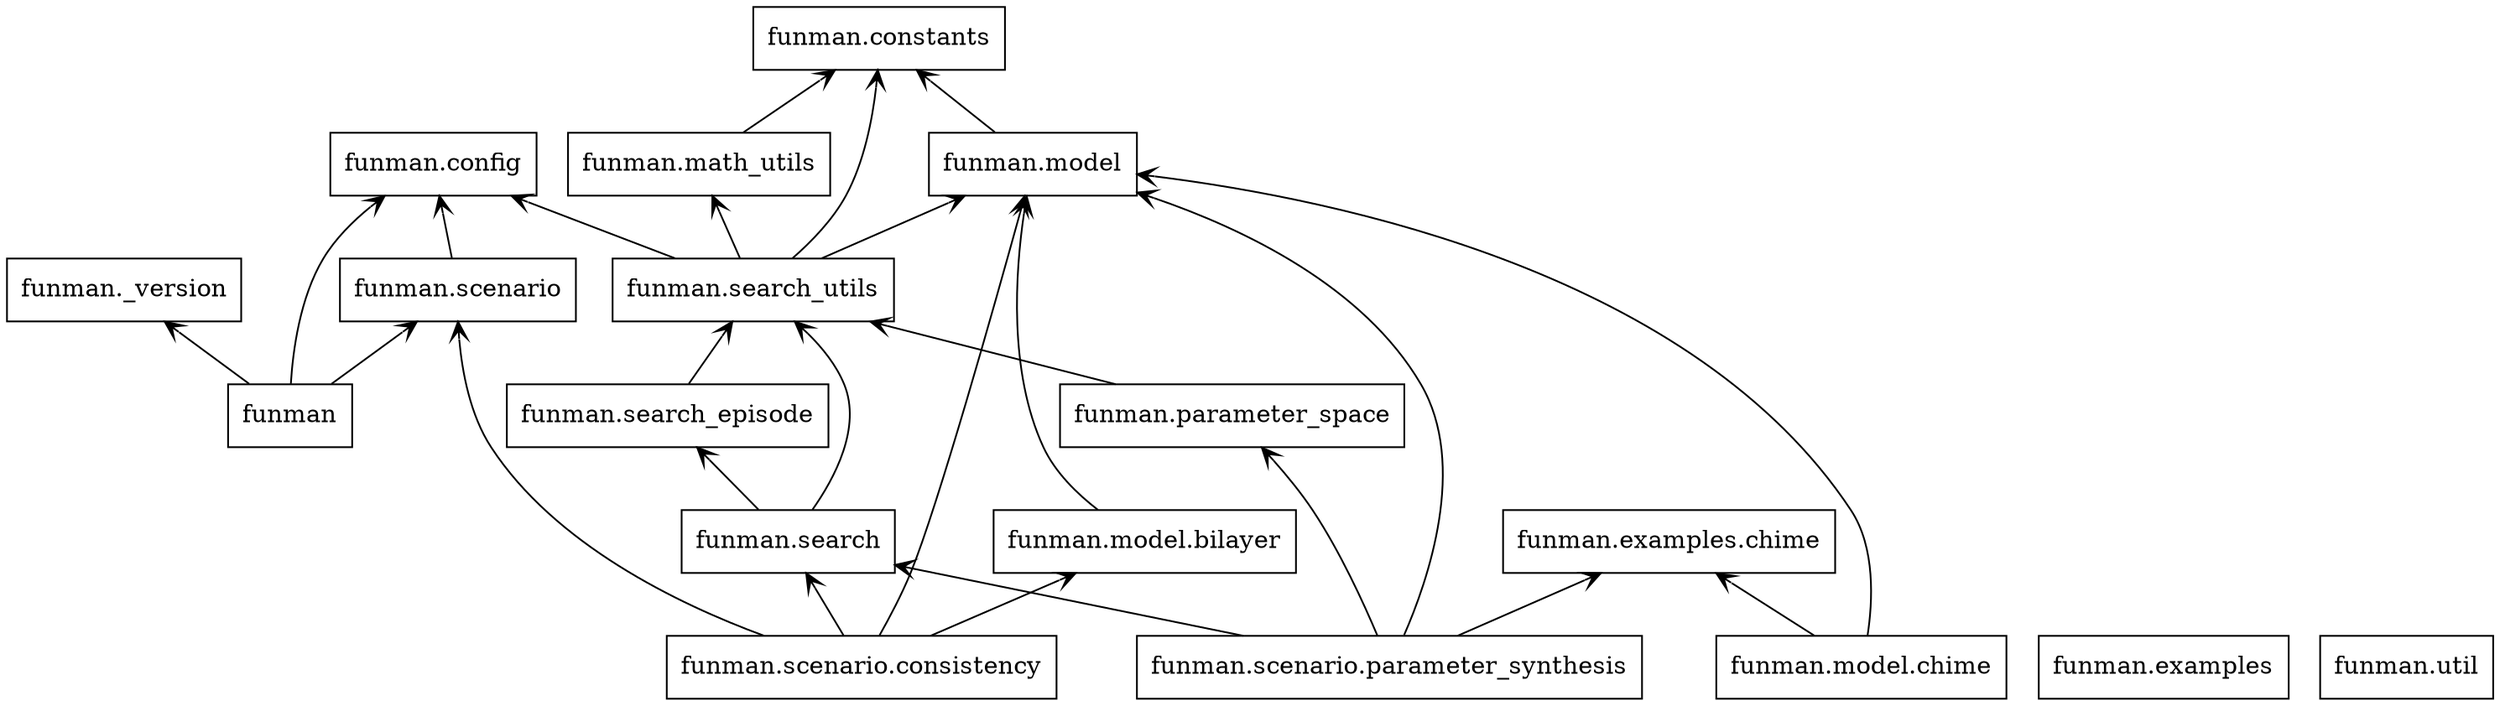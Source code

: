 digraph "packages" {
rankdir=BT
charset="utf-8"
"funman" [color="black", label="funman", shape="box", style="solid"];
"funman._version" [color="black", label="funman._version", shape="box", style="solid"];
"funman.config" [color="black", label="funman.config", shape="box", style="solid"];
"funman.constants" [color="black", label="funman.constants", shape="box", style="solid"];
"funman.examples" [color="black", label="funman.examples", shape="box", style="solid"];
"funman.examples.chime" [color="black", label="funman.examples.chime", shape="box", style="solid"];
"funman.math_utils" [color="black", label="funman.math_utils", shape="box", style="solid"];
"funman.model" [color="black", label="funman.model", shape="box", style="solid"];
"funman.model.bilayer" [color="black", label="funman.model.bilayer", shape="box", style="solid"];
"funman.model.chime" [color="black", label="funman.model.chime", shape="box", style="solid"];
"funman.parameter_space" [color="black", label="funman.parameter_space", shape="box", style="solid"];
"funman.scenario" [color="black", label="funman.scenario", shape="box", style="solid"];
"funman.scenario.consistency" [color="black", label="funman.scenario.consistency", shape="box", style="solid"];
"funman.scenario.parameter_synthesis" [color="black", label="funman.scenario.parameter_synthesis", shape="box", style="solid"];
"funman.search" [color="black", label="funman.search", shape="box", style="solid"];
"funman.search_episode" [color="black", label="funman.search_episode", shape="box", style="solid"];
"funman.search_utils" [color="black", label="funman.search_utils", shape="box", style="solid"];
"funman.util" [color="black", label="funman.util", shape="box", style="solid"];
"funman" -> "funman._version" [arrowhead="open", arrowtail="none"];
"funman" -> "funman.config" [arrowhead="open", arrowtail="none"];
"funman" -> "funman.scenario" [arrowhead="open", arrowtail="none"];
"funman.math_utils" -> "funman.constants" [arrowhead="open", arrowtail="none"];
"funman.model" -> "funman.constants" [arrowhead="open", arrowtail="none"];
"funman.model.bilayer" -> "funman.model" [arrowhead="open", arrowtail="none"];
"funman.model.chime" -> "funman.examples.chime" [arrowhead="open", arrowtail="none"];
"funman.model.chime" -> "funman.model" [arrowhead="open", arrowtail="none"];
"funman.parameter_space" -> "funman.search_utils" [arrowhead="open", arrowtail="none"];
"funman.scenario" -> "funman.config" [arrowhead="open", arrowtail="none"];
"funman.scenario.consistency" -> "funman.model" [arrowhead="open", arrowtail="none"];
"funman.scenario.consistency" -> "funman.model.bilayer" [arrowhead="open", arrowtail="none"];
"funman.scenario.consistency" -> "funman.scenario" [arrowhead="open", arrowtail="none"];
"funman.scenario.consistency" -> "funman.search" [arrowhead="open", arrowtail="none"];
"funman.scenario.parameter_synthesis" -> "funman.examples.chime" [arrowhead="open", arrowtail="none"];
"funman.scenario.parameter_synthesis" -> "funman.model" [arrowhead="open", arrowtail="none"];
"funman.scenario.parameter_synthesis" -> "funman.parameter_space" [arrowhead="open", arrowtail="none"];
"funman.scenario.parameter_synthesis" -> "funman.search" [arrowhead="open", arrowtail="none"];
"funman.search" -> "funman.search_episode" [arrowhead="open", arrowtail="none"];
"funman.search" -> "funman.search_utils" [arrowhead="open", arrowtail="none"];
"funman.search_episode" -> "funman.search_utils" [arrowhead="open", arrowtail="none"];
"funman.search_utils" -> "funman.config" [arrowhead="open", arrowtail="none"];
"funman.search_utils" -> "funman.constants" [arrowhead="open", arrowtail="none"];
"funman.search_utils" -> "funman.math_utils" [arrowhead="open", arrowtail="none"];
"funman.search_utils" -> "funman.model" [arrowhead="open", arrowtail="none"];
}
